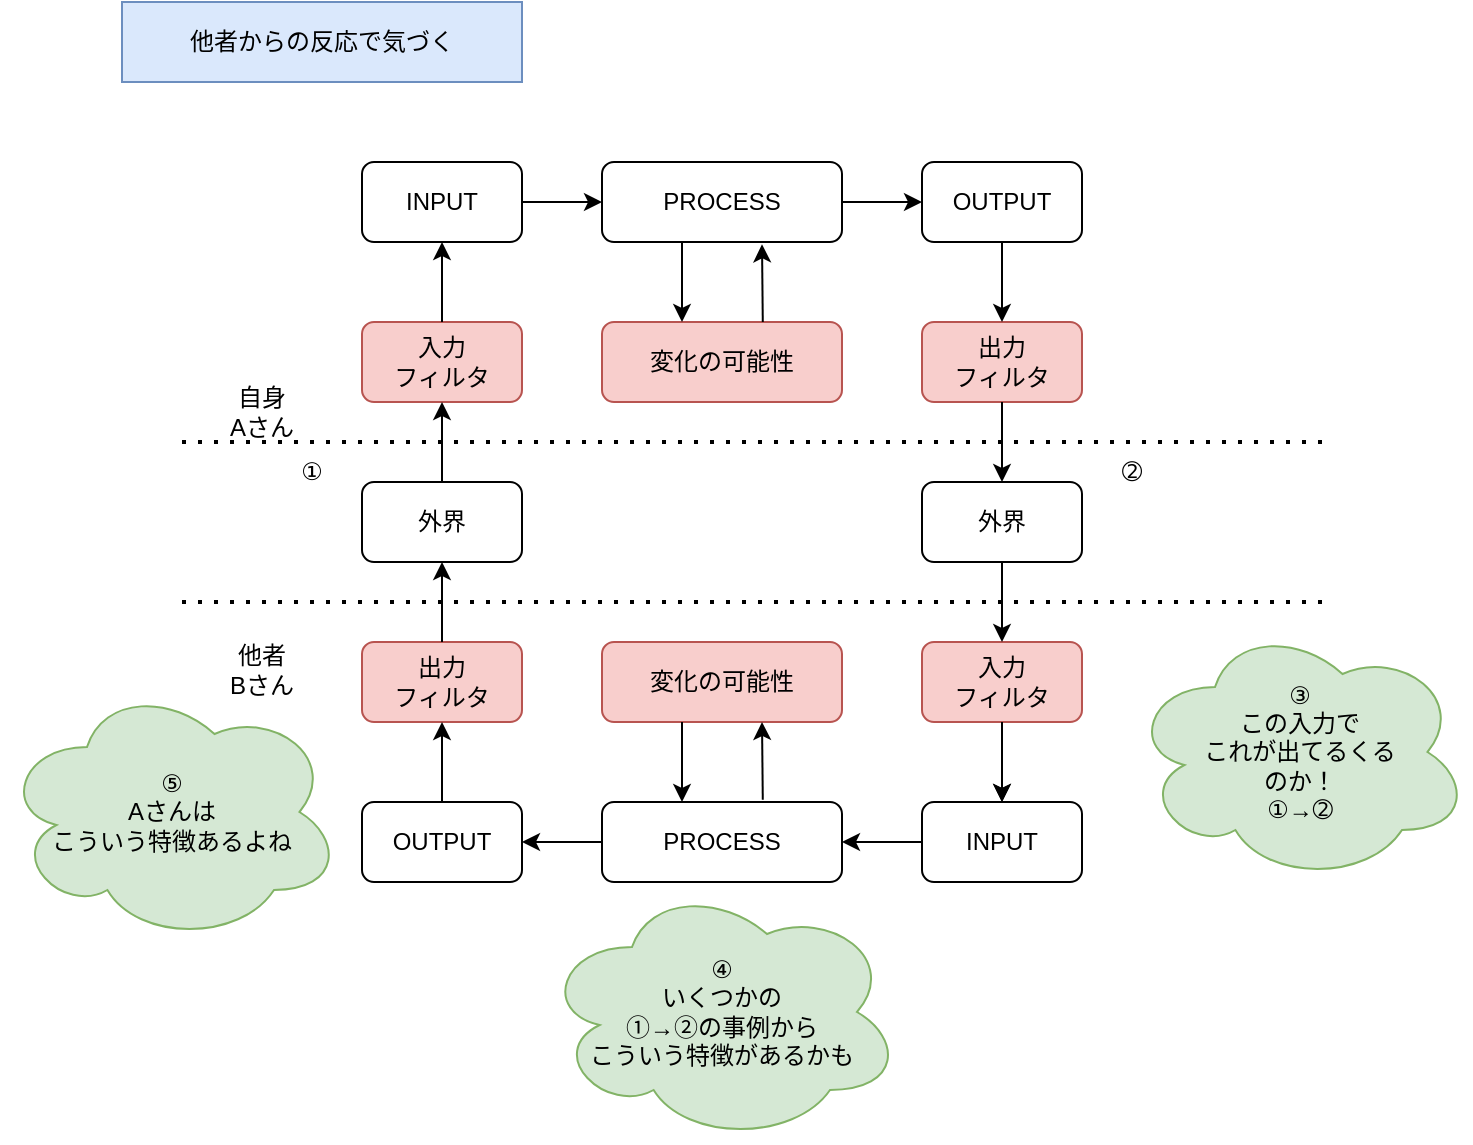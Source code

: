 <mxfile version="27.0.6">
  <diagram name="ページ1" id="Kw41LayTadQ6dwYY1b2t">
    <mxGraphModel dx="1012" dy="728" grid="1" gridSize="10" guides="1" tooltips="1" connect="1" arrows="1" fold="1" page="1" pageScale="1" pageWidth="1169" pageHeight="827" math="0" shadow="0">
      <root>
        <mxCell id="0" />
        <mxCell id="1" parent="0" />
        <mxCell id="dZI_uBbOkzf9ldA4B1yR-1" value="他者からの反応で気づく" style="text;html=1;align=center;verticalAlign=middle;whiteSpace=wrap;rounded=0;fillColor=#dae8fc;strokeColor=#6c8ebf;" parent="1" vertex="1">
          <mxGeometry x="80" y="40" width="200" height="40" as="geometry" />
        </mxCell>
        <mxCell id="dZI_uBbOkzf9ldA4B1yR-2" value="外界" style="rounded=1;whiteSpace=wrap;html=1;" parent="1" vertex="1">
          <mxGeometry x="200" y="280" width="80" height="40" as="geometry" />
        </mxCell>
        <mxCell id="dZI_uBbOkzf9ldA4B1yR-3" value="入力&lt;div&gt;フィルタ&lt;/div&gt;" style="rounded=1;whiteSpace=wrap;html=1;fillColor=#f8cecc;strokeColor=#b85450;" parent="1" vertex="1">
          <mxGeometry x="200" y="200" width="80" height="40" as="geometry" />
        </mxCell>
        <mxCell id="dZI_uBbOkzf9ldA4B1yR-5" value="" style="endArrow=classic;html=1;rounded=0;exitX=0.5;exitY=0;exitDx=0;exitDy=0;" parent="1" source="dZI_uBbOkzf9ldA4B1yR-2" edge="1">
          <mxGeometry width="50" height="50" relative="1" as="geometry">
            <mxPoint x="230" y="200" as="sourcePoint" />
            <mxPoint x="240" y="240" as="targetPoint" />
          </mxGeometry>
        </mxCell>
        <mxCell id="dZI_uBbOkzf9ldA4B1yR-6" value="INPUT" style="rounded=1;whiteSpace=wrap;html=1;" parent="1" vertex="1">
          <mxGeometry x="200" y="120" width="80" height="40" as="geometry" />
        </mxCell>
        <mxCell id="dZI_uBbOkzf9ldA4B1yR-7" value="" style="endArrow=classic;html=1;rounded=0;exitX=0.5;exitY=0;exitDx=0;exitDy=0;entryX=0.5;entryY=1;entryDx=0;entryDy=0;" parent="1" source="dZI_uBbOkzf9ldA4B1yR-3" target="dZI_uBbOkzf9ldA4B1yR-6" edge="1">
          <mxGeometry width="50" height="50" relative="1" as="geometry">
            <mxPoint x="350" y="190" as="sourcePoint" />
            <mxPoint x="400" y="140" as="targetPoint" />
          </mxGeometry>
        </mxCell>
        <mxCell id="dZI_uBbOkzf9ldA4B1yR-8" value="OUTPUT" style="rounded=1;whiteSpace=wrap;html=1;" parent="1" vertex="1">
          <mxGeometry x="480" y="120" width="80" height="40" as="geometry" />
        </mxCell>
        <mxCell id="dZI_uBbOkzf9ldA4B1yR-9" value="外界" style="rounded=1;whiteSpace=wrap;html=1;" parent="1" vertex="1">
          <mxGeometry x="480" y="280" width="80" height="40" as="geometry" />
        </mxCell>
        <mxCell id="dZI_uBbOkzf9ldA4B1yR-10" value="出力&lt;div&gt;フィルタ&lt;/div&gt;" style="rounded=1;whiteSpace=wrap;html=1;fillColor=#f8cecc;strokeColor=#b85450;" parent="1" vertex="1">
          <mxGeometry x="480" y="200" width="80" height="40" as="geometry" />
        </mxCell>
        <mxCell id="dZI_uBbOkzf9ldA4B1yR-12" value="PROCESS" style="rounded=1;whiteSpace=wrap;html=1;" parent="1" vertex="1">
          <mxGeometry x="320" y="120" width="120" height="40" as="geometry" />
        </mxCell>
        <mxCell id="dZI_uBbOkzf9ldA4B1yR-14" value="" style="endArrow=classic;html=1;rounded=0;exitX=1;exitY=0.5;exitDx=0;exitDy=0;entryX=0;entryY=0.5;entryDx=0;entryDy=0;" parent="1" source="dZI_uBbOkzf9ldA4B1yR-6" target="dZI_uBbOkzf9ldA4B1yR-12" edge="1">
          <mxGeometry width="50" height="50" relative="1" as="geometry">
            <mxPoint x="290" y="130" as="sourcePoint" />
            <mxPoint x="340" y="80" as="targetPoint" />
          </mxGeometry>
        </mxCell>
        <mxCell id="dZI_uBbOkzf9ldA4B1yR-15" value="" style="endArrow=classic;html=1;rounded=0;exitX=0.5;exitY=1;exitDx=0;exitDy=0;entryX=0.5;entryY=0;entryDx=0;entryDy=0;" parent="1" source="dZI_uBbOkzf9ldA4B1yR-8" target="dZI_uBbOkzf9ldA4B1yR-10" edge="1">
          <mxGeometry width="50" height="50" relative="1" as="geometry">
            <mxPoint x="590" y="380" as="sourcePoint" />
            <mxPoint x="640" y="330" as="targetPoint" />
          </mxGeometry>
        </mxCell>
        <mxCell id="dZI_uBbOkzf9ldA4B1yR-16" value="" style="endArrow=classic;html=1;rounded=0;exitX=0.5;exitY=1;exitDx=0;exitDy=0;entryX=0.5;entryY=0;entryDx=0;entryDy=0;" parent="1" source="dZI_uBbOkzf9ldA4B1yR-10" target="dZI_uBbOkzf9ldA4B1yR-9" edge="1">
          <mxGeometry width="50" height="50" relative="1" as="geometry">
            <mxPoint x="590" y="380" as="sourcePoint" />
            <mxPoint x="640" y="330" as="targetPoint" />
          </mxGeometry>
        </mxCell>
        <mxCell id="dZI_uBbOkzf9ldA4B1yR-17" value="" style="endArrow=classic;html=1;rounded=0;exitX=1;exitY=0.5;exitDx=0;exitDy=0;entryX=0;entryY=0.5;entryDx=0;entryDy=0;" parent="1" source="dZI_uBbOkzf9ldA4B1yR-12" target="dZI_uBbOkzf9ldA4B1yR-8" edge="1">
          <mxGeometry width="50" height="50" relative="1" as="geometry">
            <mxPoint x="590" y="380" as="sourcePoint" />
            <mxPoint x="640" y="330" as="targetPoint" />
          </mxGeometry>
        </mxCell>
        <mxCell id="dZI_uBbOkzf9ldA4B1yR-20" value="変化の可能性" style="rounded=1;whiteSpace=wrap;html=1;fillColor=#f8cecc;strokeColor=#b85450;" parent="1" vertex="1">
          <mxGeometry x="320" y="200" width="120" height="40" as="geometry" />
        </mxCell>
        <mxCell id="dZI_uBbOkzf9ldA4B1yR-21" value="" style="endArrow=classic;html=1;rounded=0;exitX=0.25;exitY=1;exitDx=0;exitDy=0;entryX=0.25;entryY=0;entryDx=0;entryDy=0;" parent="1" edge="1">
          <mxGeometry width="50" height="50" relative="1" as="geometry">
            <mxPoint x="360" y="160.0" as="sourcePoint" />
            <mxPoint x="360" y="200.0" as="targetPoint" />
          </mxGeometry>
        </mxCell>
        <mxCell id="dZI_uBbOkzf9ldA4B1yR-22" value="" style="endArrow=classic;html=1;rounded=0;entryX=0.83;entryY=1.029;entryDx=0;entryDy=0;entryPerimeter=0;" parent="1" edge="1">
          <mxGeometry width="50" height="50" relative="1" as="geometry">
            <mxPoint x="400.4" y="200" as="sourcePoint" />
            <mxPoint x="400.0" y="161.16" as="targetPoint" />
          </mxGeometry>
        </mxCell>
        <mxCell id="ioiKAGNLFTyEQ1MmPSqv-1" value="" style="endArrow=none;dashed=1;html=1;dashPattern=1 3;strokeWidth=2;rounded=0;" edge="1" parent="1">
          <mxGeometry width="50" height="50" relative="1" as="geometry">
            <mxPoint x="110" y="260" as="sourcePoint" />
            <mxPoint x="680" y="260" as="targetPoint" />
          </mxGeometry>
        </mxCell>
        <mxCell id="ioiKAGNLFTyEQ1MmPSqv-2" value="INPUT" style="rounded=1;whiteSpace=wrap;html=1;" vertex="1" parent="1">
          <mxGeometry x="480" y="440" width="80" height="40" as="geometry" />
        </mxCell>
        <mxCell id="ioiKAGNLFTyEQ1MmPSqv-7" value="" style="edgeStyle=orthogonalEdgeStyle;rounded=0;orthogonalLoop=1;jettySize=auto;html=1;" edge="1" parent="1" source="ioiKAGNLFTyEQ1MmPSqv-3" target="ioiKAGNLFTyEQ1MmPSqv-2">
          <mxGeometry relative="1" as="geometry" />
        </mxCell>
        <mxCell id="ioiKAGNLFTyEQ1MmPSqv-3" value="入力&lt;div&gt;フィルタ&lt;/div&gt;" style="rounded=1;whiteSpace=wrap;html=1;fillColor=#f8cecc;strokeColor=#b85450;" vertex="1" parent="1">
          <mxGeometry x="480" y="360" width="80" height="40" as="geometry" />
        </mxCell>
        <mxCell id="ioiKAGNLFTyEQ1MmPSqv-4" value="" style="endArrow=classic;html=1;rounded=0;" edge="1" parent="1" source="dZI_uBbOkzf9ldA4B1yR-9" target="ioiKAGNLFTyEQ1MmPSqv-3">
          <mxGeometry width="50" height="50" relative="1" as="geometry">
            <mxPoint x="519.58" y="320" as="sourcePoint" />
            <mxPoint x="519.58" y="360" as="targetPoint" />
          </mxGeometry>
        </mxCell>
        <mxCell id="ioiKAGNLFTyEQ1MmPSqv-6" value="" style="endArrow=classic;html=1;rounded=0;entryX=0.5;entryY=0;entryDx=0;entryDy=0;" edge="1" parent="1" source="ioiKAGNLFTyEQ1MmPSqv-3" target="ioiKAGNLFTyEQ1MmPSqv-2">
          <mxGeometry width="50" height="50" relative="1" as="geometry">
            <mxPoint x="520" y="400" as="sourcePoint" />
            <mxPoint x="520" y="439" as="targetPoint" />
          </mxGeometry>
        </mxCell>
        <mxCell id="ioiKAGNLFTyEQ1MmPSqv-8" value="自身&lt;div&gt;Aさん&lt;/div&gt;" style="text;html=1;align=center;verticalAlign=middle;whiteSpace=wrap;rounded=0;" vertex="1" parent="1">
          <mxGeometry x="120" y="230" width="60" height="30" as="geometry" />
        </mxCell>
        <mxCell id="ioiKAGNLFTyEQ1MmPSqv-9" value="他者&lt;div&gt;Bさん&lt;/div&gt;" style="text;html=1;align=center;verticalAlign=middle;whiteSpace=wrap;rounded=0;" vertex="1" parent="1">
          <mxGeometry x="120" y="359" width="60" height="30" as="geometry" />
        </mxCell>
        <mxCell id="ioiKAGNLFTyEQ1MmPSqv-10" value="" style="endArrow=none;dashed=1;html=1;dashPattern=1 3;strokeWidth=2;rounded=0;" edge="1" parent="1">
          <mxGeometry width="50" height="50" relative="1" as="geometry">
            <mxPoint x="110" y="340" as="sourcePoint" />
            <mxPoint x="680" y="340" as="targetPoint" />
          </mxGeometry>
        </mxCell>
        <mxCell id="ioiKAGNLFTyEQ1MmPSqv-12" value="OUTPUT" style="rounded=1;whiteSpace=wrap;html=1;" vertex="1" parent="1">
          <mxGeometry x="200" y="440" width="80" height="40" as="geometry" />
        </mxCell>
        <mxCell id="ioiKAGNLFTyEQ1MmPSqv-13" value="PROCESS" style="rounded=1;whiteSpace=wrap;html=1;" vertex="1" parent="1">
          <mxGeometry x="320" y="440" width="120" height="40" as="geometry" />
        </mxCell>
        <mxCell id="ioiKAGNLFTyEQ1MmPSqv-14" value="&lt;div&gt;③&lt;/div&gt;この入力で&lt;div&gt;これが出てるくる&lt;/div&gt;&lt;div&gt;のか！&lt;/div&gt;&lt;div&gt;①→➁&lt;/div&gt;" style="ellipse;shape=cloud;whiteSpace=wrap;html=1;fillColor=#d5e8d4;strokeColor=#82b366;" vertex="1" parent="1">
          <mxGeometry x="584" y="350" width="170" height="130" as="geometry" />
        </mxCell>
        <mxCell id="ioiKAGNLFTyEQ1MmPSqv-15" value="出力&lt;div&gt;フィルタ&lt;/div&gt;" style="rounded=1;whiteSpace=wrap;html=1;fillColor=#f8cecc;strokeColor=#b85450;" vertex="1" parent="1">
          <mxGeometry x="200" y="360" width="80" height="40" as="geometry" />
        </mxCell>
        <mxCell id="ioiKAGNLFTyEQ1MmPSqv-16" value="変化の可能性" style="rounded=1;whiteSpace=wrap;html=1;fillColor=#f8cecc;strokeColor=#b85450;" vertex="1" parent="1">
          <mxGeometry x="320" y="360" width="120" height="40" as="geometry" />
        </mxCell>
        <mxCell id="ioiKAGNLFTyEQ1MmPSqv-17" value="" style="endArrow=classic;html=1;rounded=0;exitX=0.25;exitY=1;exitDx=0;exitDy=0;entryX=0.25;entryY=0;entryDx=0;entryDy=0;" edge="1" parent="1">
          <mxGeometry width="50" height="50" relative="1" as="geometry">
            <mxPoint x="360" y="400" as="sourcePoint" />
            <mxPoint x="360" y="440" as="targetPoint" />
          </mxGeometry>
        </mxCell>
        <mxCell id="ioiKAGNLFTyEQ1MmPSqv-18" value="" style="endArrow=classic;html=1;rounded=0;entryX=0.83;entryY=1.029;entryDx=0;entryDy=0;entryPerimeter=0;" edge="1" parent="1">
          <mxGeometry width="50" height="50" relative="1" as="geometry">
            <mxPoint x="400.4" y="438.84" as="sourcePoint" />
            <mxPoint x="400" y="400" as="targetPoint" />
          </mxGeometry>
        </mxCell>
        <mxCell id="ioiKAGNLFTyEQ1MmPSqv-19" value="" style="endArrow=classic;html=1;rounded=0;exitX=0;exitY=0.5;exitDx=0;exitDy=0;entryX=1;entryY=0.5;entryDx=0;entryDy=0;" edge="1" parent="1" source="ioiKAGNLFTyEQ1MmPSqv-2" target="ioiKAGNLFTyEQ1MmPSqv-13">
          <mxGeometry width="50" height="50" relative="1" as="geometry">
            <mxPoint x="460" y="520" as="sourcePoint" />
            <mxPoint x="500" y="520" as="targetPoint" />
          </mxGeometry>
        </mxCell>
        <mxCell id="ioiKAGNLFTyEQ1MmPSqv-20" value="" style="endArrow=classic;html=1;rounded=0;" edge="1" parent="1" source="ioiKAGNLFTyEQ1MmPSqv-13" target="ioiKAGNLFTyEQ1MmPSqv-12">
          <mxGeometry width="50" height="50" relative="1" as="geometry">
            <mxPoint x="320" y="459.66" as="sourcePoint" />
            <mxPoint x="280" y="459.66" as="targetPoint" />
          </mxGeometry>
        </mxCell>
        <mxCell id="ioiKAGNLFTyEQ1MmPSqv-21" value="" style="endArrow=classic;html=1;rounded=0;" edge="1" parent="1" target="dZI_uBbOkzf9ldA4B1yR-2">
          <mxGeometry width="50" height="50" relative="1" as="geometry">
            <mxPoint x="240" y="360" as="sourcePoint" />
            <mxPoint x="239.66" y="320" as="targetPoint" />
          </mxGeometry>
        </mxCell>
        <mxCell id="ioiKAGNLFTyEQ1MmPSqv-22" value="" style="endArrow=classic;html=1;rounded=0;" edge="1" parent="1" source="ioiKAGNLFTyEQ1MmPSqv-12" target="ioiKAGNLFTyEQ1MmPSqv-15">
          <mxGeometry width="50" height="50" relative="1" as="geometry">
            <mxPoint x="239.66" y="440" as="sourcePoint" />
            <mxPoint x="239.66" y="400" as="targetPoint" />
          </mxGeometry>
        </mxCell>
        <mxCell id="ioiKAGNLFTyEQ1MmPSqv-23" value="&lt;div&gt;④&lt;/div&gt;いくつかの&lt;div&gt;①→➁の事例から&lt;/div&gt;&lt;div&gt;こういう特徴があるかも&lt;/div&gt;" style="ellipse;shape=cloud;whiteSpace=wrap;html=1;fillColor=#d5e8d4;strokeColor=#82b366;" vertex="1" parent="1">
          <mxGeometry x="290" y="480" width="180" height="130" as="geometry" />
        </mxCell>
        <mxCell id="ioiKAGNLFTyEQ1MmPSqv-25" value="①" style="text;html=1;align=center;verticalAlign=middle;whiteSpace=wrap;rounded=0;" vertex="1" parent="1">
          <mxGeometry x="150" y="260" width="50" height="30" as="geometry" />
        </mxCell>
        <mxCell id="ioiKAGNLFTyEQ1MmPSqv-26" value="➁" style="text;html=1;align=center;verticalAlign=middle;whiteSpace=wrap;rounded=0;" vertex="1" parent="1">
          <mxGeometry x="560" y="260" width="50" height="30" as="geometry" />
        </mxCell>
        <mxCell id="ioiKAGNLFTyEQ1MmPSqv-28" value="&lt;div&gt;⑤&lt;/div&gt;Aさんは&lt;div&gt;こういう特徴あるよね&lt;/div&gt;" style="ellipse;shape=cloud;whiteSpace=wrap;html=1;fillColor=#d5e8d4;strokeColor=#82b366;" vertex="1" parent="1">
          <mxGeometry x="20" y="380" width="170" height="130" as="geometry" />
        </mxCell>
      </root>
    </mxGraphModel>
  </diagram>
</mxfile>
